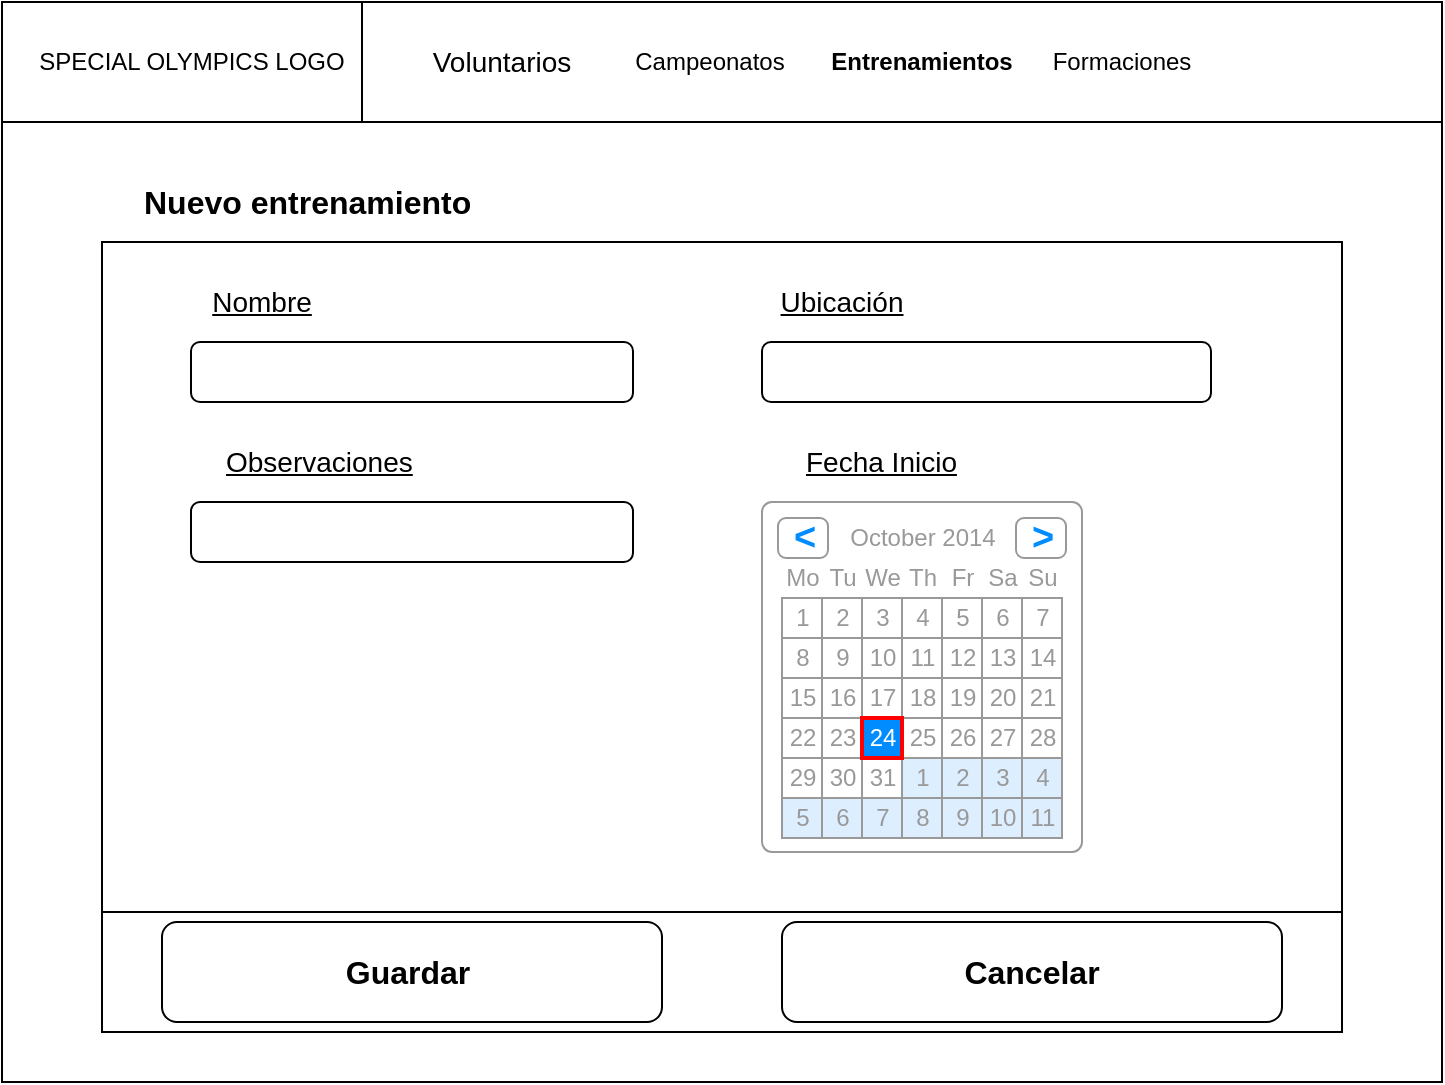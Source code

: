 <mxfile version="14.7.3" type="device"><diagram id="oPcYjKohpTEfSgP1B1tj" name="Page-1"><mxGraphModel dx="2087" dy="936" grid="0" gridSize="10" guides="1" tooltips="1" connect="1" arrows="1" fold="1" page="0" pageScale="1" pageWidth="827" pageHeight="1169" math="0" shadow="0"><root><mxCell id="0"/><mxCell id="1" parent="0"/><mxCell id="vGt1tR8iY_I7SVzmr8Zu-1" value="" style="rounded=0;whiteSpace=wrap;html=1;" parent="1" vertex="1"><mxGeometry x="60" y="40" width="720" height="540" as="geometry"/></mxCell><mxCell id="HGeWVaci7WR0gQ8Pimp4-6" value="" style="rounded=0;whiteSpace=wrap;html=1;fontSize=16;align=left;verticalAlign=bottom;horizontal=1;" parent="1" vertex="1"><mxGeometry x="110" y="160" width="620" height="335" as="geometry"/></mxCell><mxCell id="vGt1tR8iY_I7SVzmr8Zu-2" value="" style="rounded=0;whiteSpace=wrap;html=1;" parent="1" vertex="1"><mxGeometry x="60" y="40" width="720" height="60" as="geometry"/></mxCell><mxCell id="vGt1tR8iY_I7SVzmr8Zu-5" value="SPECIAL OLYMPICS LOGO" style="text;html=1;strokeColor=none;fillColor=none;align=center;verticalAlign=middle;whiteSpace=wrap;rounded=0;" parent="1" vertex="1"><mxGeometry x="70" y="60" width="170" height="20" as="geometry"/></mxCell><mxCell id="vGt1tR8iY_I7SVzmr8Zu-6" value="" style="endArrow=none;html=1;entryX=0.25;entryY=0;entryDx=0;entryDy=0;exitX=0.25;exitY=1;exitDx=0;exitDy=0;" parent="1" source="vGt1tR8iY_I7SVzmr8Zu-2" target="vGt1tR8iY_I7SVzmr8Zu-2" edge="1"><mxGeometry width="50" height="50" relative="1" as="geometry"><mxPoint x="220" y="100" as="sourcePoint"/><mxPoint x="270" y="50" as="targetPoint"/><Array as="points"><mxPoint x="240" y="50"/></Array></mxGeometry></mxCell><mxCell id="vGt1tR8iY_I7SVzmr8Zu-7" value="Voluntarios" style="text;html=1;strokeColor=none;fillColor=none;align=center;verticalAlign=middle;whiteSpace=wrap;rounded=0;fontStyle=0;fontSize=14;" parent="1" vertex="1"><mxGeometry x="290" y="60" width="40" height="20" as="geometry"/></mxCell><mxCell id="vGt1tR8iY_I7SVzmr8Zu-8" value="Campeonatos" style="text;html=1;strokeColor=none;fillColor=none;align=center;verticalAlign=middle;whiteSpace=wrap;rounded=0;fontStyle=0" parent="1" vertex="1"><mxGeometry x="393.5" y="60" width="40" height="20" as="geometry"/></mxCell><mxCell id="vGt1tR8iY_I7SVzmr8Zu-9" value="Entrenamientos" style="text;html=1;strokeColor=none;fillColor=none;align=center;verticalAlign=middle;whiteSpace=wrap;rounded=0;fontStyle=1" parent="1" vertex="1"><mxGeometry x="500" y="60" width="40" height="20" as="geometry"/></mxCell><mxCell id="vGt1tR8iY_I7SVzmr8Zu-10" value="Formaciones" style="text;html=1;strokeColor=none;fillColor=none;align=center;verticalAlign=middle;whiteSpace=wrap;rounded=0;" parent="1" vertex="1"><mxGeometry x="600" y="60" width="40" height="20" as="geometry"/></mxCell><mxCell id="HGeWVaci7WR0gQ8Pimp4-1" value="Nuevo entrenamiento" style="text;html=1;strokeColor=none;fillColor=none;align=left;verticalAlign=middle;whiteSpace=wrap;rounded=0;fontStyle=1;fontSize=16;" parent="1" vertex="1"><mxGeometry x="129" y="120" width="221" height="40" as="geometry"/></mxCell><mxCell id="HGeWVaci7WR0gQ8Pimp4-5" value="" style="rounded=1;whiteSpace=wrap;html=1;fontSize=16;align=left;" parent="1" vertex="1"><mxGeometry x="154.5" y="210" width="221" height="30" as="geometry"/></mxCell><mxCell id="HGeWVaci7WR0gQ8Pimp4-7" value="Nombre" style="text;html=1;strokeColor=none;fillColor=none;align=center;verticalAlign=middle;whiteSpace=wrap;rounded=0;fontStyle=4;fontSize=14;" parent="1" vertex="1"><mxGeometry x="170" y="180" width="40" height="20" as="geometry"/></mxCell><mxCell id="HGeWVaci7WR0gQ8Pimp4-8" value="" style="rounded=1;whiteSpace=wrap;html=1;fontSize=16;align=left;" parent="1" vertex="1"><mxGeometry x="440" y="210" width="224.5" height="30" as="geometry"/></mxCell><mxCell id="HGeWVaci7WR0gQ8Pimp4-9" value="Ubicación" style="text;html=1;strokeColor=none;fillColor=none;align=center;verticalAlign=middle;whiteSpace=wrap;rounded=0;fontStyle=4;fontSize=14;" parent="1" vertex="1"><mxGeometry x="460" y="180" width="40" height="20" as="geometry"/></mxCell><mxCell id="HGeWVaci7WR0gQ8Pimp4-13" value="Observaciones" style="text;html=1;strokeColor=none;fillColor=none;align=left;verticalAlign=middle;whiteSpace=wrap;rounded=0;fontStyle=4;fontSize=14;" parent="1" vertex="1"><mxGeometry x="170" y="260" width="90" height="20" as="geometry"/></mxCell><mxCell id="HGeWVaci7WR0gQ8Pimp4-15" value="Fecha Inicio" style="text;html=1;strokeColor=none;fillColor=none;align=left;verticalAlign=middle;whiteSpace=wrap;rounded=0;fontStyle=4;fontSize=14;" parent="1" vertex="1"><mxGeometry x="460" y="260" width="140" height="20" as="geometry"/></mxCell><mxCell id="HGeWVaci7WR0gQ8Pimp4-69" value="" style="strokeWidth=1;shadow=0;dashed=0;align=center;html=1;shape=mxgraph.mockup.forms.rrect;rSize=5;strokeColor=#999999;fillColor=#ffffff;fontSize=16;" parent="1" vertex="1"><mxGeometry x="440" y="290" width="160" height="175" as="geometry"/></mxCell><mxCell id="HGeWVaci7WR0gQ8Pimp4-70" value="October 2014" style="strokeWidth=1;shadow=0;dashed=0;align=center;html=1;shape=mxgraph.mockup.forms.anchor;fontColor=#999999;" parent="HGeWVaci7WR0gQ8Pimp4-69" vertex="1"><mxGeometry x="30" y="8" width="100" height="20" as="geometry"/></mxCell><mxCell id="HGeWVaci7WR0gQ8Pimp4-71" value="&lt;" style="strokeWidth=1;shadow=0;dashed=0;align=center;html=1;shape=mxgraph.mockup.forms.rrect;rSize=4;strokeColor=#999999;fontColor=#008cff;fontSize=19;fontStyle=1;" parent="HGeWVaci7WR0gQ8Pimp4-69" vertex="1"><mxGeometry x="8" y="8" width="25" height="20" as="geometry"/></mxCell><mxCell id="HGeWVaci7WR0gQ8Pimp4-72" value="&gt;" style="strokeWidth=1;shadow=0;dashed=0;align=center;html=1;shape=mxgraph.mockup.forms.rrect;rSize=4;strokeColor=#999999;fontColor=#008cff;fontSize=19;fontStyle=1;" parent="HGeWVaci7WR0gQ8Pimp4-69" vertex="1"><mxGeometry x="127" y="8" width="25" height="20" as="geometry"/></mxCell><mxCell id="HGeWVaci7WR0gQ8Pimp4-73" value="Mo" style="strokeWidth=1;shadow=0;dashed=0;align=center;html=1;shape=mxgraph.mockup.forms.anchor;fontColor=#999999;" parent="HGeWVaci7WR0gQ8Pimp4-69" vertex="1"><mxGeometry x="10" y="28" width="20" height="20" as="geometry"/></mxCell><mxCell id="HGeWVaci7WR0gQ8Pimp4-74" value="Tu" style="strokeWidth=1;shadow=0;dashed=0;align=center;html=1;shape=mxgraph.mockup.forms.anchor;fontColor=#999999;" parent="HGeWVaci7WR0gQ8Pimp4-69" vertex="1"><mxGeometry x="30" y="28" width="20" height="20" as="geometry"/></mxCell><mxCell id="HGeWVaci7WR0gQ8Pimp4-75" value="We" style="strokeWidth=1;shadow=0;dashed=0;align=center;html=1;shape=mxgraph.mockup.forms.anchor;fontColor=#999999;" parent="HGeWVaci7WR0gQ8Pimp4-69" vertex="1"><mxGeometry x="50" y="28" width="20" height="20" as="geometry"/></mxCell><mxCell id="HGeWVaci7WR0gQ8Pimp4-76" value="Th" style="strokeWidth=1;shadow=0;dashed=0;align=center;html=1;shape=mxgraph.mockup.forms.anchor;fontColor=#999999;" parent="HGeWVaci7WR0gQ8Pimp4-69" vertex="1"><mxGeometry x="70" y="28" width="20" height="20" as="geometry"/></mxCell><mxCell id="HGeWVaci7WR0gQ8Pimp4-77" value="Fr" style="strokeWidth=1;shadow=0;dashed=0;align=center;html=1;shape=mxgraph.mockup.forms.anchor;fontColor=#999999;" parent="HGeWVaci7WR0gQ8Pimp4-69" vertex="1"><mxGeometry x="90" y="28" width="20" height="20" as="geometry"/></mxCell><mxCell id="HGeWVaci7WR0gQ8Pimp4-78" value="Sa" style="strokeWidth=1;shadow=0;dashed=0;align=center;html=1;shape=mxgraph.mockup.forms.anchor;fontColor=#999999;" parent="HGeWVaci7WR0gQ8Pimp4-69" vertex="1"><mxGeometry x="110" y="28" width="20" height="20" as="geometry"/></mxCell><mxCell id="HGeWVaci7WR0gQ8Pimp4-79" value="Su" style="strokeWidth=1;shadow=0;dashed=0;align=center;html=1;shape=mxgraph.mockup.forms.anchor;fontColor=#999999;" parent="HGeWVaci7WR0gQ8Pimp4-69" vertex="1"><mxGeometry x="130" y="28" width="20" height="20" as="geometry"/></mxCell><mxCell id="HGeWVaci7WR0gQ8Pimp4-80" value="1" style="strokeWidth=1;shadow=0;dashed=0;align=center;html=1;shape=mxgraph.mockup.forms.rrect;rSize=0;strokeColor=#999999;fontColor=#999999;" parent="HGeWVaci7WR0gQ8Pimp4-69" vertex="1"><mxGeometry x="10" y="48" width="20" height="20" as="geometry"/></mxCell><mxCell id="HGeWVaci7WR0gQ8Pimp4-81" value="2" style="strokeWidth=1;shadow=0;dashed=0;align=center;html=1;shape=mxgraph.mockup.forms.rrect;rSize=0;strokeColor=#999999;fontColor=#999999;" parent="HGeWVaci7WR0gQ8Pimp4-69" vertex="1"><mxGeometry x="30" y="48" width="20" height="20" as="geometry"/></mxCell><mxCell id="HGeWVaci7WR0gQ8Pimp4-82" value="3" style="strokeWidth=1;shadow=0;dashed=0;align=center;html=1;shape=mxgraph.mockup.forms.rrect;rSize=0;strokeColor=#999999;fontColor=#999999;" parent="HGeWVaci7WR0gQ8Pimp4-69" vertex="1"><mxGeometry x="50" y="48" width="20" height="20" as="geometry"/></mxCell><mxCell id="HGeWVaci7WR0gQ8Pimp4-83" value="4" style="strokeWidth=1;shadow=0;dashed=0;align=center;html=1;shape=mxgraph.mockup.forms.rrect;rSize=0;strokeColor=#999999;fontColor=#999999;" parent="HGeWVaci7WR0gQ8Pimp4-69" vertex="1"><mxGeometry x="70" y="48" width="20" height="20" as="geometry"/></mxCell><mxCell id="HGeWVaci7WR0gQ8Pimp4-84" value="5" style="strokeWidth=1;shadow=0;dashed=0;align=center;html=1;shape=mxgraph.mockup.forms.rrect;rSize=0;strokeColor=#999999;fontColor=#999999;" parent="HGeWVaci7WR0gQ8Pimp4-69" vertex="1"><mxGeometry x="90" y="48" width="20" height="20" as="geometry"/></mxCell><mxCell id="HGeWVaci7WR0gQ8Pimp4-85" value="6" style="strokeWidth=1;shadow=0;dashed=0;align=center;html=1;shape=mxgraph.mockup.forms.rrect;rSize=0;strokeColor=#999999;fontColor=#999999;" parent="HGeWVaci7WR0gQ8Pimp4-69" vertex="1"><mxGeometry x="110" y="48" width="20" height="20" as="geometry"/></mxCell><mxCell id="HGeWVaci7WR0gQ8Pimp4-86" value="7" style="strokeWidth=1;shadow=0;dashed=0;align=center;html=1;shape=mxgraph.mockup.forms.rrect;rSize=0;strokeColor=#999999;fontColor=#999999;" parent="HGeWVaci7WR0gQ8Pimp4-69" vertex="1"><mxGeometry x="130" y="48" width="20" height="20" as="geometry"/></mxCell><mxCell id="HGeWVaci7WR0gQ8Pimp4-87" value="8" style="strokeWidth=1;shadow=0;dashed=0;align=center;html=1;shape=mxgraph.mockup.forms.rrect;rSize=0;strokeColor=#999999;fontColor=#999999;" parent="HGeWVaci7WR0gQ8Pimp4-69" vertex="1"><mxGeometry x="10" y="68" width="20" height="20" as="geometry"/></mxCell><mxCell id="HGeWVaci7WR0gQ8Pimp4-88" value="9" style="strokeWidth=1;shadow=0;dashed=0;align=center;html=1;shape=mxgraph.mockup.forms.rrect;rSize=0;strokeColor=#999999;fontColor=#999999;" parent="HGeWVaci7WR0gQ8Pimp4-69" vertex="1"><mxGeometry x="30" y="68" width="20" height="20" as="geometry"/></mxCell><mxCell id="HGeWVaci7WR0gQ8Pimp4-89" value="10" style="strokeWidth=1;shadow=0;dashed=0;align=center;html=1;shape=mxgraph.mockup.forms.rrect;rSize=0;strokeColor=#999999;fontColor=#999999;" parent="HGeWVaci7WR0gQ8Pimp4-69" vertex="1"><mxGeometry x="50" y="68" width="20" height="20" as="geometry"/></mxCell><mxCell id="HGeWVaci7WR0gQ8Pimp4-90" value="11" style="strokeWidth=1;shadow=0;dashed=0;align=center;html=1;shape=mxgraph.mockup.forms.rrect;rSize=0;strokeColor=#999999;fontColor=#999999;" parent="HGeWVaci7WR0gQ8Pimp4-69" vertex="1"><mxGeometry x="70" y="68" width="20" height="20" as="geometry"/></mxCell><mxCell id="HGeWVaci7WR0gQ8Pimp4-91" value="12" style="strokeWidth=1;shadow=0;dashed=0;align=center;html=1;shape=mxgraph.mockup.forms.rrect;rSize=0;strokeColor=#999999;fontColor=#999999;" parent="HGeWVaci7WR0gQ8Pimp4-69" vertex="1"><mxGeometry x="90" y="68" width="20" height="20" as="geometry"/></mxCell><mxCell id="HGeWVaci7WR0gQ8Pimp4-92" value="13" style="strokeWidth=1;shadow=0;dashed=0;align=center;html=1;shape=mxgraph.mockup.forms.rrect;rSize=0;strokeColor=#999999;fontColor=#999999;" parent="HGeWVaci7WR0gQ8Pimp4-69" vertex="1"><mxGeometry x="110" y="68" width="20" height="20" as="geometry"/></mxCell><mxCell id="HGeWVaci7WR0gQ8Pimp4-93" value="14" style="strokeWidth=1;shadow=0;dashed=0;align=center;html=1;shape=mxgraph.mockup.forms.rrect;rSize=0;strokeColor=#999999;fontColor=#999999;" parent="HGeWVaci7WR0gQ8Pimp4-69" vertex="1"><mxGeometry x="130" y="68" width="20" height="20" as="geometry"/></mxCell><mxCell id="HGeWVaci7WR0gQ8Pimp4-94" value="15" style="strokeWidth=1;shadow=0;dashed=0;align=center;html=1;shape=mxgraph.mockup.forms.rrect;rSize=0;strokeColor=#999999;fontColor=#999999;" parent="HGeWVaci7WR0gQ8Pimp4-69" vertex="1"><mxGeometry x="10" y="88" width="20" height="20" as="geometry"/></mxCell><mxCell id="HGeWVaci7WR0gQ8Pimp4-95" value="16" style="strokeWidth=1;shadow=0;dashed=0;align=center;html=1;shape=mxgraph.mockup.forms.rrect;rSize=0;strokeColor=#999999;fontColor=#999999;" parent="HGeWVaci7WR0gQ8Pimp4-69" vertex="1"><mxGeometry x="30" y="88" width="20" height="20" as="geometry"/></mxCell><mxCell id="HGeWVaci7WR0gQ8Pimp4-96" value="17" style="strokeWidth=1;shadow=0;dashed=0;align=center;html=1;shape=mxgraph.mockup.forms.rrect;rSize=0;strokeColor=#999999;fontColor=#999999;" parent="HGeWVaci7WR0gQ8Pimp4-69" vertex="1"><mxGeometry x="50" y="88" width="20" height="20" as="geometry"/></mxCell><mxCell id="HGeWVaci7WR0gQ8Pimp4-97" value="18" style="strokeWidth=1;shadow=0;dashed=0;align=center;html=1;shape=mxgraph.mockup.forms.rrect;rSize=0;strokeColor=#999999;fontColor=#999999;" parent="HGeWVaci7WR0gQ8Pimp4-69" vertex="1"><mxGeometry x="70" y="88" width="20" height="20" as="geometry"/></mxCell><mxCell id="HGeWVaci7WR0gQ8Pimp4-98" value="19" style="strokeWidth=1;shadow=0;dashed=0;align=center;html=1;shape=mxgraph.mockup.forms.rrect;rSize=0;strokeColor=#999999;fontColor=#999999;" parent="HGeWVaci7WR0gQ8Pimp4-69" vertex="1"><mxGeometry x="90" y="88" width="20" height="20" as="geometry"/></mxCell><mxCell id="HGeWVaci7WR0gQ8Pimp4-99" value="20" style="strokeWidth=1;shadow=0;dashed=0;align=center;html=1;shape=mxgraph.mockup.forms.rrect;rSize=0;strokeColor=#999999;fontColor=#999999;" parent="HGeWVaci7WR0gQ8Pimp4-69" vertex="1"><mxGeometry x="110" y="88" width="20" height="20" as="geometry"/></mxCell><mxCell id="HGeWVaci7WR0gQ8Pimp4-100" value="21" style="strokeWidth=1;shadow=0;dashed=0;align=center;html=1;shape=mxgraph.mockup.forms.rrect;rSize=0;strokeColor=#999999;fontColor=#999999;" parent="HGeWVaci7WR0gQ8Pimp4-69" vertex="1"><mxGeometry x="130" y="88" width="20" height="20" as="geometry"/></mxCell><mxCell id="HGeWVaci7WR0gQ8Pimp4-101" value="22" style="strokeWidth=1;shadow=0;dashed=0;align=center;html=1;shape=mxgraph.mockup.forms.rrect;rSize=0;strokeColor=#999999;fontColor=#999999;" parent="HGeWVaci7WR0gQ8Pimp4-69" vertex="1"><mxGeometry x="10" y="108" width="20" height="20" as="geometry"/></mxCell><mxCell id="HGeWVaci7WR0gQ8Pimp4-102" value="23" style="strokeWidth=1;shadow=0;dashed=0;align=center;html=1;shape=mxgraph.mockup.forms.rrect;rSize=0;strokeColor=#999999;fontColor=#999999;" parent="HGeWVaci7WR0gQ8Pimp4-69" vertex="1"><mxGeometry x="30" y="108" width="20" height="20" as="geometry"/></mxCell><mxCell id="HGeWVaci7WR0gQ8Pimp4-103" value="25" style="strokeWidth=1;shadow=0;dashed=0;align=center;html=1;shape=mxgraph.mockup.forms.rrect;rSize=0;strokeColor=#999999;fontColor=#999999;" parent="HGeWVaci7WR0gQ8Pimp4-69" vertex="1"><mxGeometry x="70" y="108" width="20" height="20" as="geometry"/></mxCell><mxCell id="HGeWVaci7WR0gQ8Pimp4-104" value="26" style="strokeWidth=1;shadow=0;dashed=0;align=center;html=1;shape=mxgraph.mockup.forms.rrect;rSize=0;strokeColor=#999999;fontColor=#999999;" parent="HGeWVaci7WR0gQ8Pimp4-69" vertex="1"><mxGeometry x="90" y="108" width="20" height="20" as="geometry"/></mxCell><mxCell id="HGeWVaci7WR0gQ8Pimp4-105" value="27" style="strokeWidth=1;shadow=0;dashed=0;align=center;html=1;shape=mxgraph.mockup.forms.rrect;rSize=0;strokeColor=#999999;fontColor=#999999;" parent="HGeWVaci7WR0gQ8Pimp4-69" vertex="1"><mxGeometry x="110" y="108" width="20" height="20" as="geometry"/></mxCell><mxCell id="HGeWVaci7WR0gQ8Pimp4-106" value="28" style="strokeWidth=1;shadow=0;dashed=0;align=center;html=1;shape=mxgraph.mockup.forms.rrect;rSize=0;strokeColor=#999999;fontColor=#999999;" parent="HGeWVaci7WR0gQ8Pimp4-69" vertex="1"><mxGeometry x="130" y="108" width="20" height="20" as="geometry"/></mxCell><mxCell id="HGeWVaci7WR0gQ8Pimp4-107" value="29" style="strokeWidth=1;shadow=0;dashed=0;align=center;html=1;shape=mxgraph.mockup.forms.rrect;rSize=0;strokeColor=#999999;fontColor=#999999;" parent="HGeWVaci7WR0gQ8Pimp4-69" vertex="1"><mxGeometry x="10" y="128" width="20" height="20" as="geometry"/></mxCell><mxCell id="HGeWVaci7WR0gQ8Pimp4-108" value="30" style="strokeWidth=1;shadow=0;dashed=0;align=center;html=1;shape=mxgraph.mockup.forms.rrect;rSize=0;strokeColor=#999999;fontColor=#999999;" parent="HGeWVaci7WR0gQ8Pimp4-69" vertex="1"><mxGeometry x="30" y="128" width="20" height="20" as="geometry"/></mxCell><mxCell id="HGeWVaci7WR0gQ8Pimp4-109" value="31" style="strokeWidth=1;shadow=0;dashed=0;align=center;html=1;shape=mxgraph.mockup.forms.rrect;rSize=0;strokeColor=#999999;fontColor=#999999;" parent="HGeWVaci7WR0gQ8Pimp4-69" vertex="1"><mxGeometry x="50" y="128" width="20" height="20" as="geometry"/></mxCell><mxCell id="HGeWVaci7WR0gQ8Pimp4-110" value="1" style="strokeWidth=1;shadow=0;dashed=0;align=center;html=1;shape=mxgraph.mockup.forms.rrect;rSize=0;strokeColor=#999999;fontColor=#999999;fillColor=#ddeeff;" parent="HGeWVaci7WR0gQ8Pimp4-69" vertex="1"><mxGeometry x="70" y="128" width="20" height="20" as="geometry"/></mxCell><mxCell id="HGeWVaci7WR0gQ8Pimp4-111" value="2" style="strokeWidth=1;shadow=0;dashed=0;align=center;html=1;shape=mxgraph.mockup.forms.rrect;rSize=0;strokeColor=#999999;fontColor=#999999;fillColor=#ddeeff;" parent="HGeWVaci7WR0gQ8Pimp4-69" vertex="1"><mxGeometry x="90" y="128" width="20" height="20" as="geometry"/></mxCell><mxCell id="HGeWVaci7WR0gQ8Pimp4-112" value="3" style="strokeWidth=1;shadow=0;dashed=0;align=center;html=1;shape=mxgraph.mockup.forms.rrect;rSize=0;strokeColor=#999999;fontColor=#999999;fillColor=#ddeeff;" parent="HGeWVaci7WR0gQ8Pimp4-69" vertex="1"><mxGeometry x="110" y="128" width="20" height="20" as="geometry"/></mxCell><mxCell id="HGeWVaci7WR0gQ8Pimp4-113" value="4" style="strokeWidth=1;shadow=0;dashed=0;align=center;html=1;shape=mxgraph.mockup.forms.rrect;rSize=0;strokeColor=#999999;fontColor=#999999;fillColor=#ddeeff;" parent="HGeWVaci7WR0gQ8Pimp4-69" vertex="1"><mxGeometry x="130" y="128" width="20" height="20" as="geometry"/></mxCell><mxCell id="HGeWVaci7WR0gQ8Pimp4-114" value="5" style="strokeWidth=1;shadow=0;dashed=0;align=center;html=1;shape=mxgraph.mockup.forms.rrect;rSize=0;strokeColor=#999999;fontColor=#999999;fillColor=#ddeeff;" parent="HGeWVaci7WR0gQ8Pimp4-69" vertex="1"><mxGeometry x="10" y="148" width="20" height="20" as="geometry"/></mxCell><mxCell id="HGeWVaci7WR0gQ8Pimp4-115" value="6" style="strokeWidth=1;shadow=0;dashed=0;align=center;html=1;shape=mxgraph.mockup.forms.rrect;rSize=0;strokeColor=#999999;fontColor=#999999;fillColor=#ddeeff;" parent="HGeWVaci7WR0gQ8Pimp4-69" vertex="1"><mxGeometry x="30" y="148" width="20" height="20" as="geometry"/></mxCell><mxCell id="HGeWVaci7WR0gQ8Pimp4-116" value="7" style="strokeWidth=1;shadow=0;dashed=0;align=center;html=1;shape=mxgraph.mockup.forms.rrect;rSize=0;strokeColor=#999999;fontColor=#999999;fillColor=#ddeeff;" parent="HGeWVaci7WR0gQ8Pimp4-69" vertex="1"><mxGeometry x="50" y="148" width="20" height="20" as="geometry"/></mxCell><mxCell id="HGeWVaci7WR0gQ8Pimp4-117" value="8" style="strokeWidth=1;shadow=0;dashed=0;align=center;html=1;shape=mxgraph.mockup.forms.rrect;rSize=0;strokeColor=#999999;fontColor=#999999;fillColor=#ddeeff;" parent="HGeWVaci7WR0gQ8Pimp4-69" vertex="1"><mxGeometry x="70" y="148" width="20" height="20" as="geometry"/></mxCell><mxCell id="HGeWVaci7WR0gQ8Pimp4-118" value="9" style="strokeWidth=1;shadow=0;dashed=0;align=center;html=1;shape=mxgraph.mockup.forms.rrect;rSize=0;strokeColor=#999999;fontColor=#999999;fillColor=#ddeeff;" parent="HGeWVaci7WR0gQ8Pimp4-69" vertex="1"><mxGeometry x="90" y="148" width="20" height="20" as="geometry"/></mxCell><mxCell id="HGeWVaci7WR0gQ8Pimp4-119" value="10" style="strokeWidth=1;shadow=0;dashed=0;align=center;html=1;shape=mxgraph.mockup.forms.rrect;rSize=0;strokeColor=#999999;fontColor=#999999;fillColor=#ddeeff;" parent="HGeWVaci7WR0gQ8Pimp4-69" vertex="1"><mxGeometry x="110" y="148" width="20" height="20" as="geometry"/></mxCell><mxCell id="HGeWVaci7WR0gQ8Pimp4-120" value="11" style="strokeWidth=1;shadow=0;dashed=0;align=center;html=1;shape=mxgraph.mockup.forms.rrect;rSize=0;strokeColor=#999999;fontColor=#999999;fillColor=#ddeeff;" parent="HGeWVaci7WR0gQ8Pimp4-69" vertex="1"><mxGeometry x="130" y="148" width="20" height="20" as="geometry"/></mxCell><mxCell id="HGeWVaci7WR0gQ8Pimp4-121" value="24" style="strokeWidth=1;shadow=0;dashed=0;align=center;html=1;shape=mxgraph.mockup.forms.rrect;rSize=0;strokeColor=#ff0000;fontColor=#ffffff;strokeWidth=2;fillColor=#008cff;" parent="HGeWVaci7WR0gQ8Pimp4-69" vertex="1"><mxGeometry x="50" y="108" width="20" height="20" as="geometry"/></mxCell><mxCell id="HGeWVaci7WR0gQ8Pimp4-122" value="" style="rounded=0;whiteSpace=wrap;html=1;fontSize=16;align=left;verticalAlign=bottom;" parent="1" vertex="1"><mxGeometry x="110" y="495" width="620" height="60" as="geometry"/></mxCell><mxCell id="HGeWVaci7WR0gQ8Pimp4-123" value="" style="rounded=1;whiteSpace=wrap;html=1;fontSize=16;align=left;verticalAlign=bottom;" parent="1" vertex="1"><mxGeometry x="140" y="500" width="250" height="50" as="geometry"/></mxCell><mxCell id="HGeWVaci7WR0gQ8Pimp4-124" value="" style="rounded=1;whiteSpace=wrap;html=1;fontSize=16;align=left;verticalAlign=bottom;" parent="1" vertex="1"><mxGeometry x="450" y="500" width="250" height="50" as="geometry"/></mxCell><mxCell id="HGeWVaci7WR0gQ8Pimp4-125" value="Guardar" style="text;html=1;strokeColor=none;fillColor=none;align=center;verticalAlign=middle;whiteSpace=wrap;rounded=0;fontSize=16;fontStyle=1" parent="1" vertex="1"><mxGeometry x="224.5" y="515" width="75.5" height="20" as="geometry"/></mxCell><mxCell id="HGeWVaci7WR0gQ8Pimp4-126" value="Cancelar" style="text;html=1;strokeColor=none;fillColor=none;align=center;verticalAlign=middle;whiteSpace=wrap;rounded=0;fontSize=16;fontStyle=1" parent="1" vertex="1"><mxGeometry x="537.25" y="515" width="75.5" height="20" as="geometry"/></mxCell><mxCell id="strB_HeMa8swxDalCXOx-1" value="" style="rounded=1;whiteSpace=wrap;html=1;fontSize=16;align=left;" parent="1" vertex="1"><mxGeometry x="154.5" y="290" width="221" height="30" as="geometry"/></mxCell></root></mxGraphModel></diagram></mxfile>